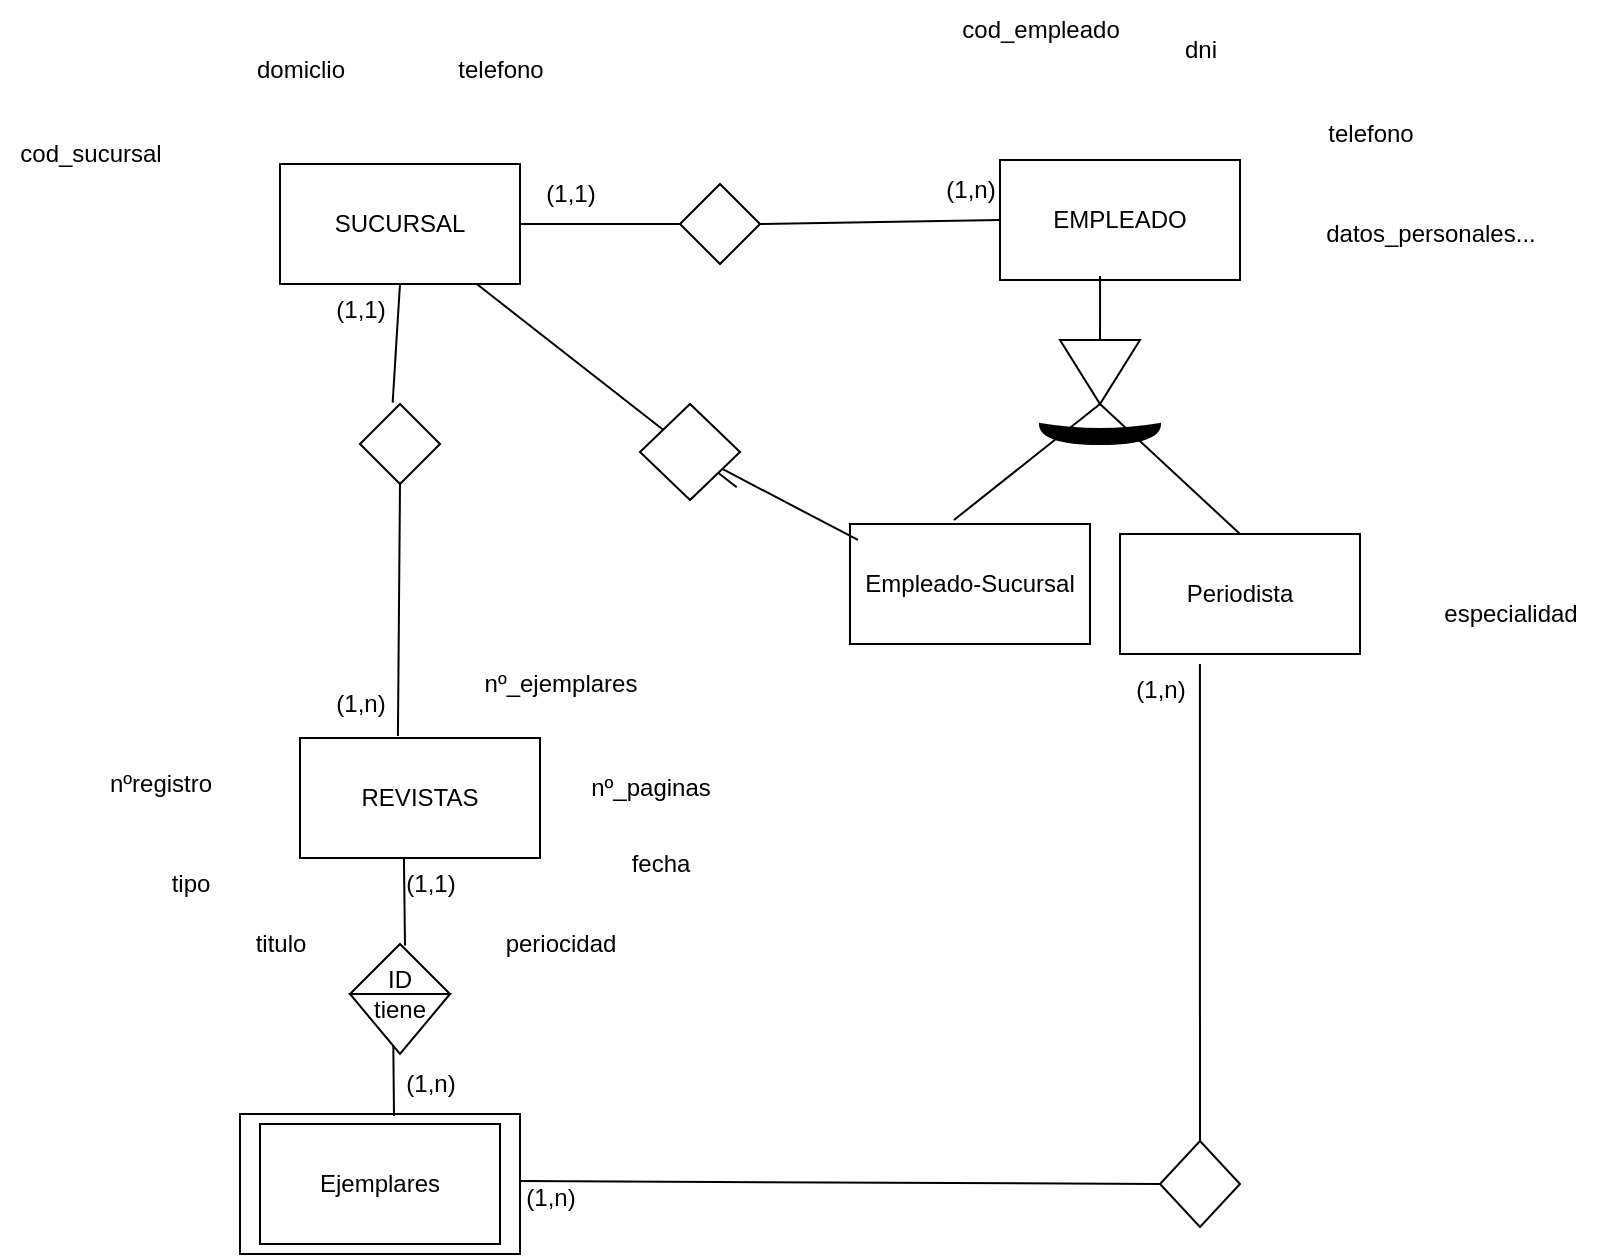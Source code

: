 <mxfile version="24.7.16">
  <diagram name="Página-1" id="6xMemdAN0S8tyUVLm7J9">
    <mxGraphModel dx="993" dy="905" grid="1" gridSize="10" guides="1" tooltips="1" connect="1" arrows="1" fold="1" page="1" pageScale="1" pageWidth="827" pageHeight="1169" math="0" shadow="0">
      <root>
        <mxCell id="0" />
        <mxCell id="1" parent="0" />
        <mxCell id="DE_x349wFjhOzu7SgR72-1" value="SUCURSAL" style="rounded=0;whiteSpace=wrap;html=1;" vertex="1" parent="1">
          <mxGeometry x="170" y="260" width="120" height="60" as="geometry" />
        </mxCell>
        <mxCell id="DE_x349wFjhOzu7SgR72-2" value="EMPLEADO" style="whiteSpace=wrap;html=1;" vertex="1" parent="1">
          <mxGeometry x="530" y="258" width="120" height="60" as="geometry" />
        </mxCell>
        <mxCell id="DE_x349wFjhOzu7SgR72-3" value="REVISTAS" style="whiteSpace=wrap;html=1;" vertex="1" parent="1">
          <mxGeometry x="180" y="547" width="120" height="60" as="geometry" />
        </mxCell>
        <mxCell id="DE_x349wFjhOzu7SgR72-4" value="domiclio" style="text;html=1;align=center;verticalAlign=middle;resizable=0;points=[];autosize=1;strokeColor=none;fillColor=none;" vertex="1" parent="1">
          <mxGeometry x="145" y="198" width="70" height="30" as="geometry" />
        </mxCell>
        <mxCell id="DE_x349wFjhOzu7SgR72-5" value="telefono" style="text;html=1;align=center;verticalAlign=middle;resizable=0;points=[];autosize=1;strokeColor=none;fillColor=none;" vertex="1" parent="1">
          <mxGeometry x="245" y="198" width="70" height="30" as="geometry" />
        </mxCell>
        <mxCell id="DE_x349wFjhOzu7SgR72-6" value="cod_sucursal" style="text;html=1;align=center;verticalAlign=middle;resizable=0;points=[];autosize=1;strokeColor=none;fillColor=none;" vertex="1" parent="1">
          <mxGeometry x="30" y="240" width="90" height="30" as="geometry" />
        </mxCell>
        <mxCell id="DE_x349wFjhOzu7SgR72-7" value="dni" style="text;html=1;align=center;verticalAlign=middle;resizable=0;points=[];autosize=1;strokeColor=none;fillColor=none;" vertex="1" parent="1">
          <mxGeometry x="610" y="188" width="40" height="30" as="geometry" />
        </mxCell>
        <mxCell id="DE_x349wFjhOzu7SgR72-8" value="telefono" style="text;html=1;align=center;verticalAlign=middle;resizable=0;points=[];autosize=1;strokeColor=none;fillColor=none;" vertex="1" parent="1">
          <mxGeometry x="680" y="230" width="70" height="30" as="geometry" />
        </mxCell>
        <mxCell id="DE_x349wFjhOzu7SgR72-9" value="" style="endArrow=none;html=1;rounded=0;entryX=0;entryY=0.5;entryDx=0;entryDy=0;exitX=1;exitY=0.5;exitDx=0;exitDy=0;" edge="1" parent="1" source="DE_x349wFjhOzu7SgR72-10" target="DE_x349wFjhOzu7SgR72-2">
          <mxGeometry width="50" height="50" relative="1" as="geometry">
            <mxPoint x="380" y="400" as="sourcePoint" />
            <mxPoint x="430" y="350" as="targetPoint" />
          </mxGeometry>
        </mxCell>
        <mxCell id="DE_x349wFjhOzu7SgR72-11" value="" style="endArrow=none;html=1;rounded=0;entryX=0;entryY=0.5;entryDx=0;entryDy=0;exitX=1;exitY=0.5;exitDx=0;exitDy=0;" edge="1" parent="1" source="DE_x349wFjhOzu7SgR72-1" target="DE_x349wFjhOzu7SgR72-10">
          <mxGeometry width="50" height="50" relative="1" as="geometry">
            <mxPoint x="290" y="290" as="sourcePoint" />
            <mxPoint x="480" y="288" as="targetPoint" />
          </mxGeometry>
        </mxCell>
        <mxCell id="DE_x349wFjhOzu7SgR72-10" value="" style="rhombus;whiteSpace=wrap;html=1;" vertex="1" parent="1">
          <mxGeometry x="370" y="270" width="40" height="40" as="geometry" />
        </mxCell>
        <mxCell id="DE_x349wFjhOzu7SgR72-12" value="(1,1)" style="text;html=1;align=center;verticalAlign=middle;resizable=0;points=[];autosize=1;strokeColor=none;fillColor=none;" vertex="1" parent="1">
          <mxGeometry x="290" y="260" width="50" height="30" as="geometry" />
        </mxCell>
        <mxCell id="DE_x349wFjhOzu7SgR72-13" value="(1,n)" style="text;html=1;align=center;verticalAlign=middle;resizable=0;points=[];autosize=1;strokeColor=none;fillColor=none;" vertex="1" parent="1">
          <mxGeometry x="490" y="258" width="50" height="30" as="geometry" />
        </mxCell>
        <mxCell id="DE_x349wFjhOzu7SgR72-14" value="" style="endArrow=none;html=1;rounded=0;exitX=0.408;exitY=-0.017;exitDx=0;exitDy=0;exitPerimeter=0;entryX=0.5;entryY=1;entryDx=0;entryDy=0;" edge="1" parent="1" source="DE_x349wFjhOzu7SgR72-15" target="DE_x349wFjhOzu7SgR72-1">
          <mxGeometry width="50" height="50" relative="1" as="geometry">
            <mxPoint x="380" y="400" as="sourcePoint" />
            <mxPoint x="430" y="350" as="targetPoint" />
          </mxGeometry>
        </mxCell>
        <mxCell id="DE_x349wFjhOzu7SgR72-16" value="" style="endArrow=none;html=1;rounded=0;exitX=0.408;exitY=-0.017;exitDx=0;exitDy=0;exitPerimeter=0;entryX=0.5;entryY=1;entryDx=0;entryDy=0;" edge="1" parent="1" source="DE_x349wFjhOzu7SgR72-3" target="DE_x349wFjhOzu7SgR72-15">
          <mxGeometry width="50" height="50" relative="1" as="geometry">
            <mxPoint x="219" y="429" as="sourcePoint" />
            <mxPoint x="230" y="320" as="targetPoint" />
          </mxGeometry>
        </mxCell>
        <mxCell id="DE_x349wFjhOzu7SgR72-15" value="" style="rhombus;whiteSpace=wrap;html=1;" vertex="1" parent="1">
          <mxGeometry x="210" y="380" width="40" height="40" as="geometry" />
        </mxCell>
        <mxCell id="DE_x349wFjhOzu7SgR72-17" value="(1,n)" style="text;html=1;align=center;verticalAlign=middle;resizable=0;points=[];autosize=1;strokeColor=none;fillColor=none;" vertex="1" parent="1">
          <mxGeometry x="185" y="515" width="50" height="30" as="geometry" />
        </mxCell>
        <mxCell id="DE_x349wFjhOzu7SgR72-18" value="(1,1)" style="text;html=1;align=center;verticalAlign=middle;resizable=0;points=[];autosize=1;strokeColor=none;fillColor=none;" vertex="1" parent="1">
          <mxGeometry x="185" y="318" width="50" height="30" as="geometry" />
        </mxCell>
        <mxCell id="DE_x349wFjhOzu7SgR72-19" value="titulo" style="text;html=1;align=center;verticalAlign=middle;resizable=0;points=[];autosize=1;strokeColor=none;fillColor=none;" vertex="1" parent="1">
          <mxGeometry x="145" y="635" width="50" height="30" as="geometry" />
        </mxCell>
        <mxCell id="DE_x349wFjhOzu7SgR72-20" value="nºregistro" style="text;html=1;align=center;verticalAlign=middle;resizable=0;points=[];autosize=1;strokeColor=none;fillColor=none;" vertex="1" parent="1">
          <mxGeometry x="75" y="555" width="70" height="30" as="geometry" />
        </mxCell>
        <mxCell id="DE_x349wFjhOzu7SgR72-21" value="periocidad" style="text;html=1;align=center;verticalAlign=middle;resizable=0;points=[];autosize=1;strokeColor=none;fillColor=none;" vertex="1" parent="1">
          <mxGeometry x="270" y="635" width="80" height="30" as="geometry" />
        </mxCell>
        <mxCell id="DE_x349wFjhOzu7SgR72-22" value="tipo" style="text;html=1;align=center;verticalAlign=middle;resizable=0;points=[];autosize=1;strokeColor=none;fillColor=none;" vertex="1" parent="1">
          <mxGeometry x="105" y="605" width="40" height="30" as="geometry" />
        </mxCell>
        <mxCell id="DE_x349wFjhOzu7SgR72-23" value="fecha" style="text;html=1;align=center;verticalAlign=middle;resizable=0;points=[];autosize=1;strokeColor=none;fillColor=none;" vertex="1" parent="1">
          <mxGeometry x="335" y="595" width="50" height="30" as="geometry" />
        </mxCell>
        <mxCell id="DE_x349wFjhOzu7SgR72-24" value="nº_paginas" style="text;html=1;align=center;verticalAlign=middle;resizable=0;points=[];autosize=1;strokeColor=none;fillColor=none;" vertex="1" parent="1">
          <mxGeometry x="315" y="557" width="80" height="30" as="geometry" />
        </mxCell>
        <mxCell id="DE_x349wFjhOzu7SgR72-25" value="nº_ejemplares" style="text;html=1;align=center;verticalAlign=middle;resizable=0;points=[];autosize=1;strokeColor=none;fillColor=none;" vertex="1" parent="1">
          <mxGeometry x="260" y="505" width="100" height="30" as="geometry" />
        </mxCell>
        <mxCell id="DE_x349wFjhOzu7SgR72-26" value="cod_empleado" style="text;html=1;align=center;verticalAlign=middle;resizable=0;points=[];autosize=1;strokeColor=none;fillColor=none;" vertex="1" parent="1">
          <mxGeometry x="500" y="178" width="100" height="30" as="geometry" />
        </mxCell>
        <mxCell id="DE_x349wFjhOzu7SgR72-27" value="datos_personales..." style="text;html=1;align=center;verticalAlign=middle;resizable=0;points=[];autosize=1;strokeColor=none;fillColor=none;" vertex="1" parent="1">
          <mxGeometry x="680" y="280" width="130" height="30" as="geometry" />
        </mxCell>
        <mxCell id="DE_x349wFjhOzu7SgR72-28" value="Empleado-Sucursal" style="whiteSpace=wrap;html=1;" vertex="1" parent="1">
          <mxGeometry x="455" y="440" width="120" height="60" as="geometry" />
        </mxCell>
        <mxCell id="DE_x349wFjhOzu7SgR72-29" value="" style="endArrow=none;html=1;rounded=0;entryX=0.417;entryY=0.967;entryDx=0;entryDy=0;entryPerimeter=0;" edge="1" parent="1" target="DE_x349wFjhOzu7SgR72-2">
          <mxGeometry width="50" height="50" relative="1" as="geometry">
            <mxPoint x="580" y="360" as="sourcePoint" />
            <mxPoint x="430" y="350" as="targetPoint" />
          </mxGeometry>
        </mxCell>
        <mxCell id="DE_x349wFjhOzu7SgR72-31" value="" style="verticalLabelPosition=bottom;verticalAlign=top;html=1;shape=mxgraph.basic.acute_triangle;dx=0.5;direction=west;" vertex="1" parent="1">
          <mxGeometry x="560" y="348" width="40" height="32" as="geometry" />
        </mxCell>
        <mxCell id="DE_x349wFjhOzu7SgR72-32" value="" style="endArrow=none;html=1;rounded=0;entryX=0;entryY=0;entryDx=20;entryDy=0;entryPerimeter=0;exitX=0.433;exitY=-0.033;exitDx=0;exitDy=0;exitPerimeter=0;" edge="1" parent="1" source="DE_x349wFjhOzu7SgR72-28" target="DE_x349wFjhOzu7SgR72-31">
          <mxGeometry width="50" height="50" relative="1" as="geometry">
            <mxPoint x="380" y="400" as="sourcePoint" />
            <mxPoint x="430" y="350" as="targetPoint" />
          </mxGeometry>
        </mxCell>
        <mxCell id="DE_x349wFjhOzu7SgR72-33" value="" style="endArrow=none;html=1;rounded=0;exitX=0.5;exitY=0;exitDx=0;exitDy=0;" edge="1" parent="1" source="DE_x349wFjhOzu7SgR72-34">
          <mxGeometry width="50" height="50" relative="1" as="geometry">
            <mxPoint x="700" y="440" as="sourcePoint" />
            <mxPoint x="580" y="380" as="targetPoint" />
          </mxGeometry>
        </mxCell>
        <mxCell id="DE_x349wFjhOzu7SgR72-34" value="Periodista" style="whiteSpace=wrap;html=1;" vertex="1" parent="1">
          <mxGeometry x="590" y="445" width="120" height="60" as="geometry" />
        </mxCell>
        <mxCell id="DE_x349wFjhOzu7SgR72-35" value="" style="shape=xor;whiteSpace=wrap;html=1;direction=south;fillColor=#000000;" vertex="1" parent="1">
          <mxGeometry x="550" y="390" width="60" height="10" as="geometry" />
        </mxCell>
        <mxCell id="DE_x349wFjhOzu7SgR72-36" value="" style="endArrow=none;html=1;rounded=0;exitX=0.033;exitY=0.133;exitDx=0;exitDy=0;exitPerimeter=0;" edge="1" parent="1" source="DE_x349wFjhOzu7SgR72-37" target="DE_x349wFjhOzu7SgR72-1">
          <mxGeometry width="50" height="50" relative="1" as="geometry">
            <mxPoint x="420" y="470" as="sourcePoint" />
            <mxPoint x="470" y="420" as="targetPoint" />
          </mxGeometry>
        </mxCell>
        <mxCell id="DE_x349wFjhOzu7SgR72-39" value="" style="endArrow=none;html=1;rounded=0;exitX=0.033;exitY=0.133;exitDx=0;exitDy=0;exitPerimeter=0;" edge="1" parent="1" source="DE_x349wFjhOzu7SgR72-28" target="DE_x349wFjhOzu7SgR72-37">
          <mxGeometry width="50" height="50" relative="1" as="geometry">
            <mxPoint x="459" y="448" as="sourcePoint" />
            <mxPoint x="273" y="320" as="targetPoint" />
          </mxGeometry>
        </mxCell>
        <mxCell id="DE_x349wFjhOzu7SgR72-37" value="" style="rhombus;whiteSpace=wrap;html=1;direction=west;" vertex="1" parent="1">
          <mxGeometry x="350" y="380" width="50" height="48" as="geometry" />
        </mxCell>
        <mxCell id="DE_x349wFjhOzu7SgR72-40" value="" style="endArrow=none;html=1;rounded=0;exitX=1;exitY=0.5;exitDx=0;exitDy=0;entryX=0;entryY=0.5;entryDx=0;entryDy=0;" edge="1" parent="1" target="DE_x349wFjhOzu7SgR72-42">
          <mxGeometry width="50" height="50" relative="1" as="geometry">
            <mxPoint x="290" y="768.5" as="sourcePoint" />
            <mxPoint x="600" y="771.5" as="targetPoint" />
          </mxGeometry>
        </mxCell>
        <mxCell id="DE_x349wFjhOzu7SgR72-42" value="" style="rhombus;whiteSpace=wrap;html=1;" vertex="1" parent="1">
          <mxGeometry x="610" y="748.5" width="40" height="43" as="geometry" />
        </mxCell>
        <mxCell id="DE_x349wFjhOzu7SgR72-43" value="" style="endArrow=none;html=1;rounded=0;entryX=0.333;entryY=1.083;entryDx=0;entryDy=0;entryPerimeter=0;exitX=0.5;exitY=0;exitDx=0;exitDy=0;" edge="1" parent="1" source="DE_x349wFjhOzu7SgR72-42" target="DE_x349wFjhOzu7SgR72-34">
          <mxGeometry width="50" height="50" relative="1" as="geometry">
            <mxPoint x="630" y="550" as="sourcePoint" />
            <mxPoint x="470" y="420" as="targetPoint" />
          </mxGeometry>
        </mxCell>
        <mxCell id="DE_x349wFjhOzu7SgR72-44" value="especialidad" style="text;html=1;align=center;verticalAlign=middle;resizable=0;points=[];autosize=1;strokeColor=none;fillColor=none;" vertex="1" parent="1">
          <mxGeometry x="740" y="470" width="90" height="30" as="geometry" />
        </mxCell>
        <mxCell id="DE_x349wFjhOzu7SgR72-45" value="" style="endArrow=none;html=1;rounded=0;entryX=0.433;entryY=1;entryDx=0;entryDy=0;entryPerimeter=0;exitX=0.55;exitY=0.014;exitDx=0;exitDy=0;exitPerimeter=0;" edge="1" parent="1" source="DE_x349wFjhOzu7SgR72-49" target="DE_x349wFjhOzu7SgR72-3">
          <mxGeometry width="50" height="50" relative="1" as="geometry">
            <mxPoint x="230" y="660" as="sourcePoint" />
            <mxPoint x="470" y="660" as="targetPoint" />
          </mxGeometry>
        </mxCell>
        <mxCell id="DE_x349wFjhOzu7SgR72-47" value="Ejemplares" style="whiteSpace=wrap;html=1;" vertex="1" parent="1">
          <mxGeometry x="160" y="740" width="120" height="60" as="geometry" />
        </mxCell>
        <mxCell id="DE_x349wFjhOzu7SgR72-48" value="" style="whiteSpace=wrap;html=1;fillColor=none;" vertex="1" parent="1">
          <mxGeometry x="150" y="735" width="140" height="70" as="geometry" />
        </mxCell>
        <mxCell id="DE_x349wFjhOzu7SgR72-50" value="" style="endArrow=none;html=1;rounded=0;entryX=0.433;entryY=1;entryDx=0;entryDy=0;entryPerimeter=0;exitX=0.55;exitY=0.014;exitDx=0;exitDy=0;exitPerimeter=0;" edge="1" parent="1" source="DE_x349wFjhOzu7SgR72-48" target="DE_x349wFjhOzu7SgR72-49">
          <mxGeometry width="50" height="50" relative="1" as="geometry">
            <mxPoint x="227" y="736" as="sourcePoint" />
            <mxPoint x="232" y="607" as="targetPoint" />
          </mxGeometry>
        </mxCell>
        <mxCell id="DE_x349wFjhOzu7SgR72-49" value="ID&lt;div&gt;&lt;br&gt;&lt;/div&gt;" style="rhombus;whiteSpace=wrap;html=1;" vertex="1" parent="1">
          <mxGeometry x="205" y="650" width="50" height="50" as="geometry" />
        </mxCell>
        <mxCell id="DE_x349wFjhOzu7SgR72-51" value="(1,n)" style="text;html=1;align=center;verticalAlign=middle;resizable=0;points=[];autosize=1;strokeColor=none;fillColor=none;" vertex="1" parent="1">
          <mxGeometry x="220" y="705" width="50" height="30" as="geometry" />
        </mxCell>
        <mxCell id="DE_x349wFjhOzu7SgR72-52" value="(1,1)" style="text;html=1;align=center;verticalAlign=middle;resizable=0;points=[];autosize=1;strokeColor=none;fillColor=none;" vertex="1" parent="1">
          <mxGeometry x="220" y="605" width="50" height="30" as="geometry" />
        </mxCell>
        <mxCell id="DE_x349wFjhOzu7SgR72-53" value="tiene&lt;div&gt;&lt;br&gt;&lt;/div&gt;" style="triangle;whiteSpace=wrap;html=1;direction=south;" vertex="1" parent="1">
          <mxGeometry x="205" y="675" width="50" height="30" as="geometry" />
        </mxCell>
        <mxCell id="DE_x349wFjhOzu7SgR72-55" value="(1,n)" style="text;html=1;align=center;verticalAlign=middle;resizable=0;points=[];autosize=1;strokeColor=none;fillColor=none;" vertex="1" parent="1">
          <mxGeometry x="280" y="761.5" width="50" height="30" as="geometry" />
        </mxCell>
        <mxCell id="DE_x349wFjhOzu7SgR72-56" value="(1,n)" style="text;html=1;align=center;verticalAlign=middle;resizable=0;points=[];autosize=1;strokeColor=none;fillColor=none;" vertex="1" parent="1">
          <mxGeometry x="585" y="508" width="50" height="30" as="geometry" />
        </mxCell>
      </root>
    </mxGraphModel>
  </diagram>
</mxfile>
